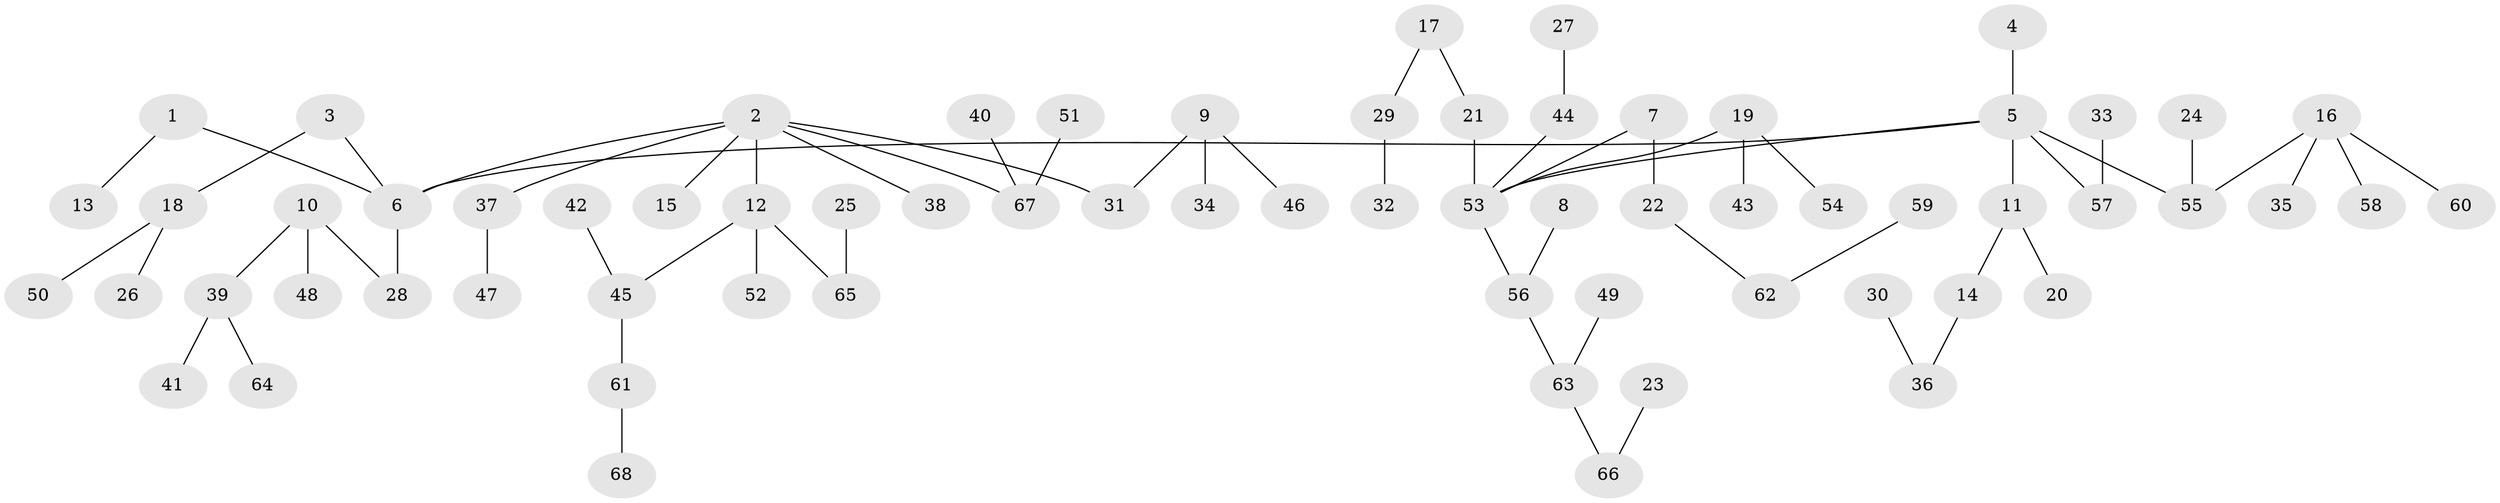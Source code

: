 // original degree distribution, {2: 0.22794117647058823, 6: 0.007352941176470588, 5: 0.014705882352941176, 7: 0.014705882352941176, 3: 0.15441176470588236, 4: 0.08823529411764706, 1: 0.49264705882352944}
// Generated by graph-tools (version 1.1) at 2025/02/03/09/25 03:02:28]
// undirected, 68 vertices, 67 edges
graph export_dot {
graph [start="1"]
  node [color=gray90,style=filled];
  1;
  2;
  3;
  4;
  5;
  6;
  7;
  8;
  9;
  10;
  11;
  12;
  13;
  14;
  15;
  16;
  17;
  18;
  19;
  20;
  21;
  22;
  23;
  24;
  25;
  26;
  27;
  28;
  29;
  30;
  31;
  32;
  33;
  34;
  35;
  36;
  37;
  38;
  39;
  40;
  41;
  42;
  43;
  44;
  45;
  46;
  47;
  48;
  49;
  50;
  51;
  52;
  53;
  54;
  55;
  56;
  57;
  58;
  59;
  60;
  61;
  62;
  63;
  64;
  65;
  66;
  67;
  68;
  1 -- 6 [weight=1.0];
  1 -- 13 [weight=1.0];
  2 -- 6 [weight=1.0];
  2 -- 12 [weight=1.0];
  2 -- 15 [weight=1.0];
  2 -- 31 [weight=1.0];
  2 -- 37 [weight=1.0];
  2 -- 38 [weight=1.0];
  2 -- 67 [weight=1.0];
  3 -- 6 [weight=1.0];
  3 -- 18 [weight=1.0];
  4 -- 5 [weight=1.0];
  5 -- 6 [weight=1.0];
  5 -- 11 [weight=1.0];
  5 -- 53 [weight=1.0];
  5 -- 55 [weight=1.0];
  5 -- 57 [weight=1.0];
  6 -- 28 [weight=1.0];
  7 -- 22 [weight=1.0];
  7 -- 53 [weight=1.0];
  8 -- 56 [weight=1.0];
  9 -- 31 [weight=1.0];
  9 -- 34 [weight=1.0];
  9 -- 46 [weight=1.0];
  10 -- 28 [weight=1.0];
  10 -- 39 [weight=1.0];
  10 -- 48 [weight=1.0];
  11 -- 14 [weight=1.0];
  11 -- 20 [weight=1.0];
  12 -- 45 [weight=1.0];
  12 -- 52 [weight=1.0];
  12 -- 65 [weight=1.0];
  14 -- 36 [weight=1.0];
  16 -- 35 [weight=1.0];
  16 -- 55 [weight=1.0];
  16 -- 58 [weight=1.0];
  16 -- 60 [weight=1.0];
  17 -- 21 [weight=1.0];
  17 -- 29 [weight=1.0];
  18 -- 26 [weight=1.0];
  18 -- 50 [weight=1.0];
  19 -- 43 [weight=1.0];
  19 -- 53 [weight=1.0];
  19 -- 54 [weight=1.0];
  21 -- 53 [weight=1.0];
  22 -- 62 [weight=1.0];
  23 -- 66 [weight=1.0];
  24 -- 55 [weight=1.0];
  25 -- 65 [weight=1.0];
  27 -- 44 [weight=1.0];
  29 -- 32 [weight=1.0];
  30 -- 36 [weight=1.0];
  33 -- 57 [weight=1.0];
  37 -- 47 [weight=1.0];
  39 -- 41 [weight=1.0];
  39 -- 64 [weight=1.0];
  40 -- 67 [weight=1.0];
  42 -- 45 [weight=1.0];
  44 -- 53 [weight=1.0];
  45 -- 61 [weight=1.0];
  49 -- 63 [weight=1.0];
  51 -- 67 [weight=1.0];
  53 -- 56 [weight=1.0];
  56 -- 63 [weight=1.0];
  59 -- 62 [weight=1.0];
  61 -- 68 [weight=1.0];
  63 -- 66 [weight=1.0];
}
